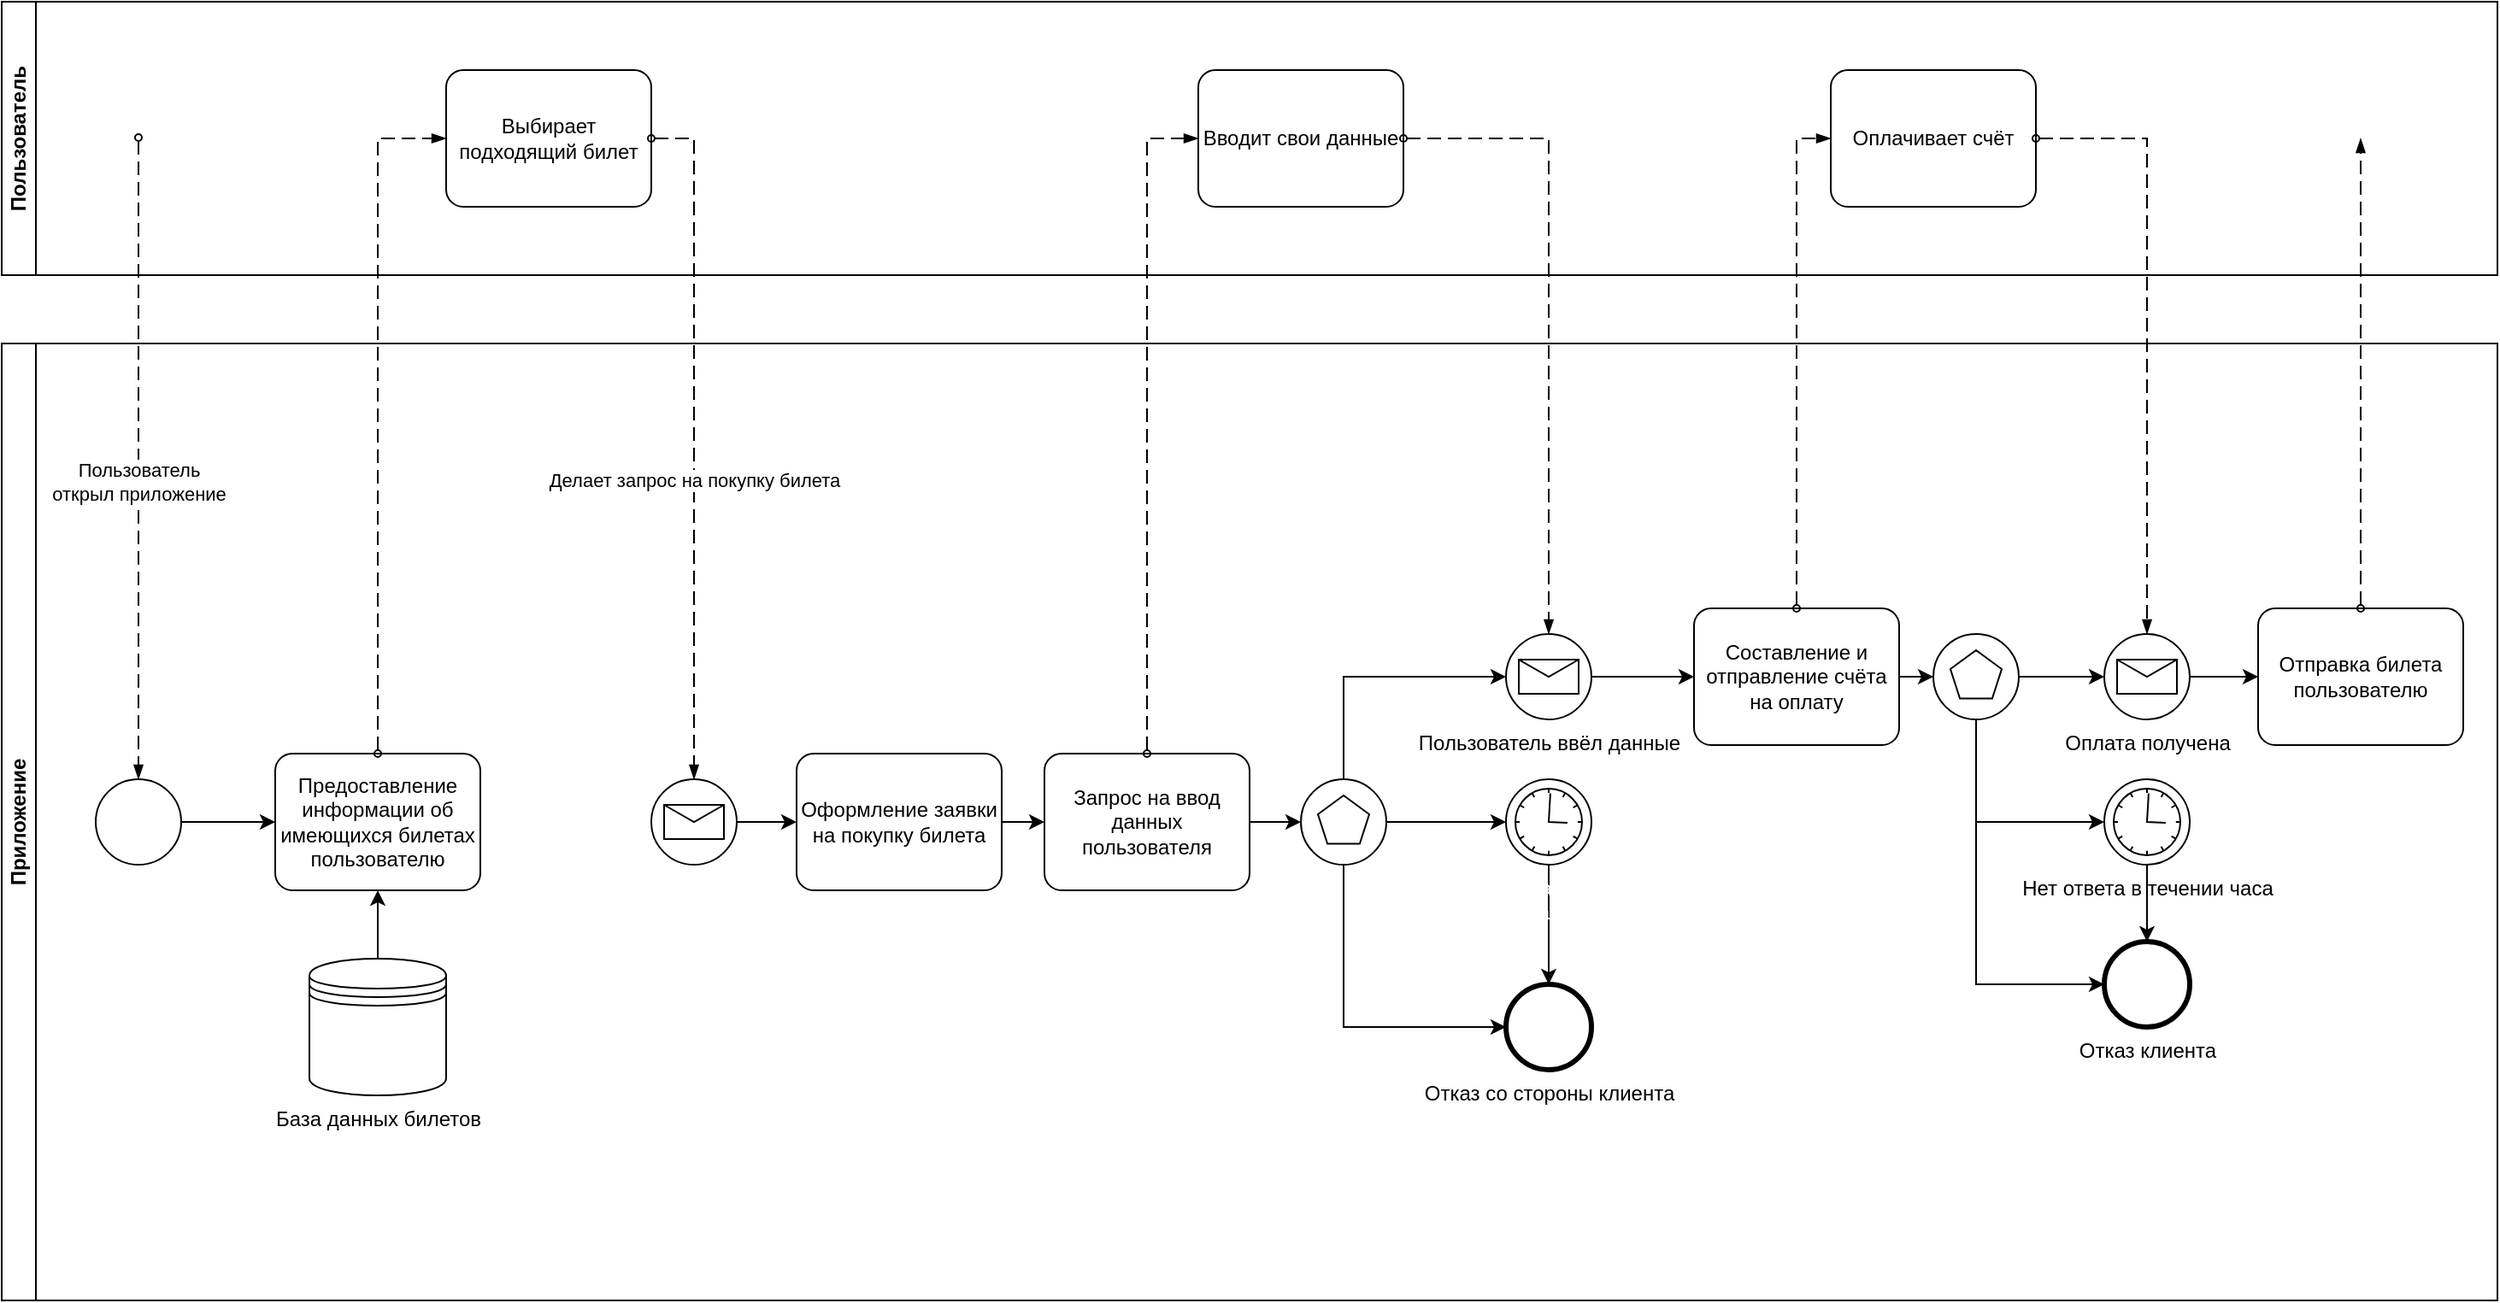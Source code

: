 <mxfile version="21.5.0" type="github">
  <diagram name="Страница 1" id="Ohlh-IQgrTPlPYOMPm_T">
    <mxGraphModel dx="1393" dy="789" grid="1" gridSize="10" guides="1" tooltips="1" connect="1" arrows="1" fold="1" page="1" pageScale="1" pageWidth="1169" pageHeight="827" math="0" shadow="0">
      <root>
        <mxCell id="0" />
        <mxCell id="1" parent="0" />
        <mxCell id="9w5pJ89aPocc1VvUrkY7-5" value="Пользователь&lt;br&gt;" style="swimlane;startSize=20;horizontal=0;html=1;whiteSpace=wrap;" parent="1" vertex="1">
          <mxGeometry width="1460" height="160" as="geometry" />
        </mxCell>
        <mxCell id="9w5pJ89aPocc1VvUrkY7-8" value="" style="dashed=1;dashPattern=8 4;endArrow=blockThin;endFill=1;startArrow=oval;startFill=0;endSize=6;startSize=4;html=1;rounded=0;" parent="9w5pJ89aPocc1VvUrkY7-5" target="9w5pJ89aPocc1VvUrkY7-9" edge="1">
          <mxGeometry width="160" relative="1" as="geometry">
            <mxPoint x="80" y="79.5" as="sourcePoint" />
            <mxPoint x="80" y="440" as="targetPoint" />
          </mxGeometry>
        </mxCell>
        <mxCell id="9w5pJ89aPocc1VvUrkY7-10" value="Пользователь &lt;br&gt;открыл приложение" style="edgeLabel;html=1;align=center;verticalAlign=middle;resizable=0;points=[];" parent="9w5pJ89aPocc1VvUrkY7-8" vertex="1" connectable="0">
          <mxGeometry x="0.068" relative="1" as="geometry">
            <mxPoint y="1" as="offset" />
          </mxGeometry>
        </mxCell>
        <mxCell id="9w5pJ89aPocc1VvUrkY7-16" value="Выбирает подходящий билет" style="points=[[0.25,0,0],[0.5,0,0],[0.75,0,0],[1,0.25,0],[1,0.5,0],[1,0.75,0],[0.75,1,0],[0.5,1,0],[0.25,1,0],[0,0.75,0],[0,0.5,0],[0,0.25,0]];shape=mxgraph.bpmn.task;whiteSpace=wrap;rectStyle=rounded;size=10;html=1;container=1;expand=0;collapsible=0;taskMarker=abstract;" parent="9w5pJ89aPocc1VvUrkY7-5" vertex="1">
          <mxGeometry x="260" y="40" width="120" height="80" as="geometry" />
        </mxCell>
        <mxCell id="9w5pJ89aPocc1VvUrkY7-19" value="" style="dashed=1;dashPattern=8 4;endArrow=blockThin;endFill=1;startArrow=oval;startFill=0;endSize=6;startSize=4;html=1;rounded=0;exitX=1;exitY=0.5;exitDx=0;exitDy=0;exitPerimeter=0;entryX=0.5;entryY=0;entryDx=0;entryDy=0;entryPerimeter=0;" parent="9w5pJ89aPocc1VvUrkY7-5" source="9w5pJ89aPocc1VvUrkY7-16" target="9w5pJ89aPocc1VvUrkY7-18" edge="1">
          <mxGeometry width="160" relative="1" as="geometry">
            <mxPoint x="580" y="340" as="sourcePoint" />
            <mxPoint x="740" y="340" as="targetPoint" />
            <Array as="points">
              <mxPoint x="405" y="80" />
            </Array>
          </mxGeometry>
        </mxCell>
        <mxCell id="9w5pJ89aPocc1VvUrkY7-20" value="Делает запрос на покупку билета" style="edgeLabel;html=1;align=center;verticalAlign=middle;resizable=0;points=[];" parent="9w5pJ89aPocc1VvUrkY7-19" vertex="1" connectable="0">
          <mxGeometry x="0.66" y="-3" relative="1" as="geometry">
            <mxPoint x="3" y="-107" as="offset" />
          </mxGeometry>
        </mxCell>
        <mxCell id="9w5pJ89aPocc1VvUrkY7-36" value="Вводит свои данные" style="points=[[0.25,0,0],[0.5,0,0],[0.75,0,0],[1,0.25,0],[1,0.5,0],[1,0.75,0],[0.75,1,0],[0.5,1,0],[0.25,1,0],[0,0.75,0],[0,0.5,0],[0,0.25,0]];shape=mxgraph.bpmn.task;whiteSpace=wrap;rectStyle=rounded;size=10;html=1;container=1;expand=0;collapsible=0;taskMarker=abstract;" parent="9w5pJ89aPocc1VvUrkY7-5" vertex="1">
          <mxGeometry x="700" y="40" width="120" height="80" as="geometry" />
        </mxCell>
        <mxCell id="9w5pJ89aPocc1VvUrkY7-44" value="Оплачивает счёт" style="points=[[0.25,0,0],[0.5,0,0],[0.75,0,0],[1,0.25,0],[1,0.5,0],[1,0.75,0],[0.75,1,0],[0.5,1,0],[0.25,1,0],[0,0.75,0],[0,0.5,0],[0,0.25,0]];shape=mxgraph.bpmn.task;whiteSpace=wrap;rectStyle=rounded;size=10;html=1;container=1;expand=0;collapsible=0;taskMarker=abstract;" parent="9w5pJ89aPocc1VvUrkY7-5" vertex="1">
          <mxGeometry x="1070" y="40" width="120" height="80" as="geometry" />
        </mxCell>
        <mxCell id="9w5pJ89aPocc1VvUrkY7-6" value="Приложение&lt;br&gt;" style="swimlane;startSize=20;horizontal=0;html=1;whiteSpace=wrap;fontColor=default;labelBackgroundColor=none;" parent="1" vertex="1">
          <mxGeometry y="200" width="1460" height="560" as="geometry" />
        </mxCell>
        <mxCell id="9w5pJ89aPocc1VvUrkY7-12" style="edgeStyle=orthogonalEdgeStyle;rounded=0;orthogonalLoop=1;jettySize=auto;html=1;exitX=1;exitY=0.5;exitDx=0;exitDy=0;exitPerimeter=0;entryX=0;entryY=0.5;entryDx=0;entryDy=0;entryPerimeter=0;" parent="9w5pJ89aPocc1VvUrkY7-6" source="9w5pJ89aPocc1VvUrkY7-9" target="9w5pJ89aPocc1VvUrkY7-11" edge="1">
          <mxGeometry relative="1" as="geometry" />
        </mxCell>
        <mxCell id="9w5pJ89aPocc1VvUrkY7-9" value="" style="points=[[0.145,0.145,0],[0.5,0,0],[0.855,0.145,0],[1,0.5,0],[0.855,0.855,0],[0.5,1,0],[0.145,0.855,0],[0,0.5,0]];shape=mxgraph.bpmn.event;html=1;verticalLabelPosition=bottom;labelBackgroundColor=#ffffff;verticalAlign=top;align=center;perimeter=ellipsePerimeter;outlineConnect=0;aspect=fixed;outline=standard;symbol=general;" parent="9w5pJ89aPocc1VvUrkY7-6" vertex="1">
          <mxGeometry x="55" y="255" width="50" height="50" as="geometry" />
        </mxCell>
        <mxCell id="9w5pJ89aPocc1VvUrkY7-11" value="Предоставление информации об имеющихся билетах пользователю" style="points=[[0.25,0,0],[0.5,0,0],[0.75,0,0],[1,0.25,0],[1,0.5,0],[1,0.75,0],[0.75,1,0],[0.5,1,0],[0.25,1,0],[0,0.75,0],[0,0.5,0],[0,0.25,0]];shape=mxgraph.bpmn.task;whiteSpace=wrap;rectStyle=rounded;size=10;html=1;container=1;expand=0;collapsible=0;taskMarker=abstract;" parent="9w5pJ89aPocc1VvUrkY7-6" vertex="1">
          <mxGeometry x="160" y="240" width="120" height="80" as="geometry" />
        </mxCell>
        <mxCell id="9w5pJ89aPocc1VvUrkY7-14" style="edgeStyle=orthogonalEdgeStyle;rounded=0;orthogonalLoop=1;jettySize=auto;html=1;exitX=0.5;exitY=0;exitDx=0;exitDy=0;entryX=0.5;entryY=1;entryDx=0;entryDy=0;entryPerimeter=0;" parent="9w5pJ89aPocc1VvUrkY7-6" source="9w5pJ89aPocc1VvUrkY7-13" target="9w5pJ89aPocc1VvUrkY7-11" edge="1">
          <mxGeometry relative="1" as="geometry" />
        </mxCell>
        <mxCell id="9w5pJ89aPocc1VvUrkY7-13" value="База данных билетов" style="shape=datastore;html=1;labelPosition=center;verticalLabelPosition=bottom;align=center;verticalAlign=top;" parent="9w5pJ89aPocc1VvUrkY7-6" vertex="1">
          <mxGeometry x="180" y="360" width="80" height="80" as="geometry" />
        </mxCell>
        <mxCell id="9w5pJ89aPocc1VvUrkY7-22" style="edgeStyle=orthogonalEdgeStyle;rounded=0;orthogonalLoop=1;jettySize=auto;html=1;exitX=1;exitY=0.5;exitDx=0;exitDy=0;exitPerimeter=0;entryX=0;entryY=0.5;entryDx=0;entryDy=0;entryPerimeter=0;" parent="9w5pJ89aPocc1VvUrkY7-6" source="9w5pJ89aPocc1VvUrkY7-18" target="9w5pJ89aPocc1VvUrkY7-21" edge="1">
          <mxGeometry relative="1" as="geometry" />
        </mxCell>
        <mxCell id="9w5pJ89aPocc1VvUrkY7-18" value="" style="points=[[0.145,0.145,0],[0.5,0,0],[0.855,0.145,0],[1,0.5,0],[0.855,0.855,0],[0.5,1,0],[0.145,0.855,0],[0,0.5,0]];shape=mxgraph.bpmn.event;html=1;verticalLabelPosition=bottom;labelBackgroundColor=#ffffff;verticalAlign=top;align=center;perimeter=ellipsePerimeter;outlineConnect=0;aspect=fixed;outline=standard;symbol=message;" parent="9w5pJ89aPocc1VvUrkY7-6" vertex="1">
          <mxGeometry x="380" y="255" width="50" height="50" as="geometry" />
        </mxCell>
        <mxCell id="9w5pJ89aPocc1VvUrkY7-24" style="edgeStyle=orthogonalEdgeStyle;rounded=0;orthogonalLoop=1;jettySize=auto;html=1;exitX=1;exitY=0.5;exitDx=0;exitDy=0;exitPerimeter=0;entryX=0;entryY=0.5;entryDx=0;entryDy=0;entryPerimeter=0;" parent="9w5pJ89aPocc1VvUrkY7-6" source="9w5pJ89aPocc1VvUrkY7-21" target="9w5pJ89aPocc1VvUrkY7-23" edge="1">
          <mxGeometry relative="1" as="geometry" />
        </mxCell>
        <mxCell id="9w5pJ89aPocc1VvUrkY7-21" value="Оформление заявки на покупку билета" style="points=[[0.25,0,0],[0.5,0,0],[0.75,0,0],[1,0.25,0],[1,0.5,0],[1,0.75,0],[0.75,1,0],[0.5,1,0],[0.25,1,0],[0,0.75,0],[0,0.5,0],[0,0.25,0]];shape=mxgraph.bpmn.task;whiteSpace=wrap;rectStyle=rounded;size=10;html=1;container=1;expand=0;collapsible=0;taskMarker=abstract;" parent="9w5pJ89aPocc1VvUrkY7-6" vertex="1">
          <mxGeometry x="465" y="240" width="120" height="80" as="geometry" />
        </mxCell>
        <mxCell id="9w5pJ89aPocc1VvUrkY7-28" style="edgeStyle=orthogonalEdgeStyle;rounded=0;orthogonalLoop=1;jettySize=auto;html=1;exitX=1;exitY=0.5;exitDx=0;exitDy=0;exitPerimeter=0;entryX=0;entryY=0.5;entryDx=0;entryDy=0;entryPerimeter=0;" parent="9w5pJ89aPocc1VvUrkY7-6" source="9w5pJ89aPocc1VvUrkY7-23" target="9w5pJ89aPocc1VvUrkY7-27" edge="1">
          <mxGeometry relative="1" as="geometry" />
        </mxCell>
        <mxCell id="9w5pJ89aPocc1VvUrkY7-23" value="Запрос на ввод данных пользователя" style="points=[[0.25,0,0],[0.5,0,0],[0.75,0,0],[1,0.25,0],[1,0.5,0],[1,0.75,0],[0.75,1,0],[0.5,1,0],[0.25,1,0],[0,0.75,0],[0,0.5,0],[0,0.25,0]];shape=mxgraph.bpmn.task;whiteSpace=wrap;rectStyle=rounded;size=10;html=1;container=1;expand=0;collapsible=0;taskMarker=abstract;" parent="9w5pJ89aPocc1VvUrkY7-6" vertex="1">
          <mxGeometry x="610" y="240" width="120" height="80" as="geometry" />
        </mxCell>
        <mxCell id="9w5pJ89aPocc1VvUrkY7-30" style="edgeStyle=orthogonalEdgeStyle;rounded=0;orthogonalLoop=1;jettySize=auto;html=1;exitX=1;exitY=0.5;exitDx=0;exitDy=0;exitPerimeter=0;entryX=0;entryY=0.5;entryDx=0;entryDy=0;entryPerimeter=0;" parent="9w5pJ89aPocc1VvUrkY7-6" source="9w5pJ89aPocc1VvUrkY7-27" target="9w5pJ89aPocc1VvUrkY7-29" edge="1">
          <mxGeometry relative="1" as="geometry" />
        </mxCell>
        <mxCell id="9w5pJ89aPocc1VvUrkY7-32" style="edgeStyle=orthogonalEdgeStyle;rounded=0;orthogonalLoop=1;jettySize=auto;html=1;exitX=0.5;exitY=1;exitDx=0;exitDy=0;exitPerimeter=0;entryX=0;entryY=0.5;entryDx=0;entryDy=0;entryPerimeter=0;" parent="9w5pJ89aPocc1VvUrkY7-6" source="9w5pJ89aPocc1VvUrkY7-27" target="9w5pJ89aPocc1VvUrkY7-31" edge="1">
          <mxGeometry relative="1" as="geometry">
            <mxPoint x="785" y="380" as="targetPoint" />
          </mxGeometry>
        </mxCell>
        <mxCell id="9w5pJ89aPocc1VvUrkY7-34" style="edgeStyle=orthogonalEdgeStyle;rounded=0;orthogonalLoop=1;jettySize=auto;html=1;exitX=0.5;exitY=0;exitDx=0;exitDy=0;exitPerimeter=0;entryX=0;entryY=0.5;entryDx=0;entryDy=0;entryPerimeter=0;" parent="9w5pJ89aPocc1VvUrkY7-6" source="9w5pJ89aPocc1VvUrkY7-27" target="9w5pJ89aPocc1VvUrkY7-33" edge="1">
          <mxGeometry relative="1" as="geometry" />
        </mxCell>
        <mxCell id="9w5pJ89aPocc1VvUrkY7-27" value="" style="points=[[0.145,0.145,0],[0.5,0,0],[0.855,0.145,0],[1,0.5,0],[0.855,0.855,0],[0.5,1,0],[0.145,0.855,0],[0,0.5,0]];shape=mxgraph.bpmn.event;html=1;verticalLabelPosition=bottom;labelBackgroundColor=#ffffff;verticalAlign=top;align=center;perimeter=ellipsePerimeter;outlineConnect=0;aspect=fixed;outline=standard;symbol=multiple;" parent="9w5pJ89aPocc1VvUrkY7-6" vertex="1">
          <mxGeometry x="760" y="255" width="50" height="50" as="geometry" />
        </mxCell>
        <mxCell id="9w5pJ89aPocc1VvUrkY7-38" value="" style="edgeStyle=orthogonalEdgeStyle;rounded=0;orthogonalLoop=1;jettySize=auto;html=1;" parent="9w5pJ89aPocc1VvUrkY7-6" source="9w5pJ89aPocc1VvUrkY7-29" target="9w5pJ89aPocc1VvUrkY7-31" edge="1">
          <mxGeometry relative="1" as="geometry" />
        </mxCell>
        <mxCell id="9w5pJ89aPocc1VvUrkY7-29" value="&lt;font&gt;Нет ответа в течении &lt;br&gt;часа&lt;br&gt;&lt;/font&gt;" style="points=[[0.145,0.145,0],[0.5,0,0],[0.855,0.145,0],[1,0.5,0],[0.855,0.855,0],[0.5,1,0],[0.145,0.855,0],[0,0.5,0]];shape=mxgraph.bpmn.event;html=1;verticalLabelPosition=bottom;labelBackgroundColor=none;verticalAlign=top;align=center;perimeter=ellipsePerimeter;outlineConnect=0;aspect=fixed;outline=standard;symbol=timer;fontColor=#FFFFFF;" parent="9w5pJ89aPocc1VvUrkY7-6" vertex="1">
          <mxGeometry x="880" y="255" width="50" height="50" as="geometry" />
        </mxCell>
        <mxCell id="9w5pJ89aPocc1VvUrkY7-31" value="Отказ со стороны клиента" style="points=[[0.145,0.145,0],[0.5,0,0],[0.855,0.145,0],[1,0.5,0],[0.855,0.855,0],[0.5,1,0],[0.145,0.855,0],[0,0.5,0]];shape=mxgraph.bpmn.event;html=1;verticalLabelPosition=bottom;labelBackgroundColor=none;verticalAlign=top;align=center;perimeter=ellipsePerimeter;outlineConnect=0;aspect=fixed;outline=end;symbol=terminate2;" parent="9w5pJ89aPocc1VvUrkY7-6" vertex="1">
          <mxGeometry x="880" y="375" width="50" height="50" as="geometry" />
        </mxCell>
        <mxCell id="9w5pJ89aPocc1VvUrkY7-40" style="edgeStyle=orthogonalEdgeStyle;rounded=0;orthogonalLoop=1;jettySize=auto;html=1;exitX=1;exitY=0.5;exitDx=0;exitDy=0;exitPerimeter=0;entryX=0;entryY=0.5;entryDx=0;entryDy=0;entryPerimeter=0;" parent="9w5pJ89aPocc1VvUrkY7-6" source="9w5pJ89aPocc1VvUrkY7-33" target="9w5pJ89aPocc1VvUrkY7-39" edge="1">
          <mxGeometry relative="1" as="geometry" />
        </mxCell>
        <mxCell id="9w5pJ89aPocc1VvUrkY7-33" value="Пользователь ввёл данные" style="points=[[0.145,0.145,0],[0.5,0,0],[0.855,0.145,0],[1,0.5,0],[0.855,0.855,0],[0.5,1,0],[0.145,0.855,0],[0,0.5,0]];shape=mxgraph.bpmn.event;html=1;verticalLabelPosition=bottom;labelBackgroundColor=none;verticalAlign=top;align=center;perimeter=ellipsePerimeter;outlineConnect=0;aspect=fixed;outline=standard;symbol=message;" parent="9w5pJ89aPocc1VvUrkY7-6" vertex="1">
          <mxGeometry x="880" y="170" width="50" height="50" as="geometry" />
        </mxCell>
        <mxCell id="9w5pJ89aPocc1VvUrkY7-43" style="edgeStyle=orthogonalEdgeStyle;rounded=0;orthogonalLoop=1;jettySize=auto;html=1;exitX=1;exitY=0.5;exitDx=0;exitDy=0;exitPerimeter=0;entryX=0;entryY=0.5;entryDx=0;entryDy=0;entryPerimeter=0;" parent="9w5pJ89aPocc1VvUrkY7-6" source="9w5pJ89aPocc1VvUrkY7-39" target="9w5pJ89aPocc1VvUrkY7-42" edge="1">
          <mxGeometry relative="1" as="geometry" />
        </mxCell>
        <mxCell id="9w5pJ89aPocc1VvUrkY7-39" value="Составление и отправление счёта на оплату" style="points=[[0.25,0,0],[0.5,0,0],[0.75,0,0],[1,0.25,0],[1,0.5,0],[1,0.75,0],[0.75,1,0],[0.5,1,0],[0.25,1,0],[0,0.75,0],[0,0.5,0],[0,0.25,0]];shape=mxgraph.bpmn.task;whiteSpace=wrap;rectStyle=rounded;size=10;html=1;container=1;expand=0;collapsible=0;taskMarker=abstract;" parent="9w5pJ89aPocc1VvUrkY7-6" vertex="1">
          <mxGeometry x="990" y="155" width="120" height="80" as="geometry" />
        </mxCell>
        <mxCell id="9w5pJ89aPocc1VvUrkY7-47" style="edgeStyle=orthogonalEdgeStyle;rounded=0;orthogonalLoop=1;jettySize=auto;html=1;exitX=1;exitY=0.5;exitDx=0;exitDy=0;exitPerimeter=0;entryX=0;entryY=0.5;entryDx=0;entryDy=0;entryPerimeter=0;" parent="9w5pJ89aPocc1VvUrkY7-6" source="9w5pJ89aPocc1VvUrkY7-42" target="9w5pJ89aPocc1VvUrkY7-46" edge="1">
          <mxGeometry relative="1" as="geometry" />
        </mxCell>
        <mxCell id="9w5pJ89aPocc1VvUrkY7-51" style="edgeStyle=orthogonalEdgeStyle;rounded=0;orthogonalLoop=1;jettySize=auto;html=1;exitX=0.5;exitY=1;exitDx=0;exitDy=0;exitPerimeter=0;entryX=0;entryY=0.5;entryDx=0;entryDy=0;entryPerimeter=0;" parent="9w5pJ89aPocc1VvUrkY7-6" source="9w5pJ89aPocc1VvUrkY7-42" target="9w5pJ89aPocc1VvUrkY7-50" edge="1">
          <mxGeometry relative="1" as="geometry" />
        </mxCell>
        <mxCell id="9w5pJ89aPocc1VvUrkY7-54" style="edgeStyle=orthogonalEdgeStyle;rounded=0;orthogonalLoop=1;jettySize=auto;html=1;exitX=0.5;exitY=1;exitDx=0;exitDy=0;exitPerimeter=0;entryX=0;entryY=0.5;entryDx=0;entryDy=0;entryPerimeter=0;" parent="9w5pJ89aPocc1VvUrkY7-6" source="9w5pJ89aPocc1VvUrkY7-42" target="9w5pJ89aPocc1VvUrkY7-52" edge="1">
          <mxGeometry relative="1" as="geometry" />
        </mxCell>
        <mxCell id="9w5pJ89aPocc1VvUrkY7-42" value="" style="points=[[0.145,0.145,0],[0.5,0,0],[0.855,0.145,0],[1,0.5,0],[0.855,0.855,0],[0.5,1,0],[0.145,0.855,0],[0,0.5,0]];shape=mxgraph.bpmn.event;html=1;verticalLabelPosition=bottom;labelBackgroundColor=#ffffff;verticalAlign=top;align=center;perimeter=ellipsePerimeter;outlineConnect=0;aspect=fixed;outline=standard;symbol=multiple;" parent="9w5pJ89aPocc1VvUrkY7-6" vertex="1">
          <mxGeometry x="1130" y="170" width="50" height="50" as="geometry" />
        </mxCell>
        <mxCell id="9w5pJ89aPocc1VvUrkY7-56" style="edgeStyle=orthogonalEdgeStyle;rounded=0;orthogonalLoop=1;jettySize=auto;html=1;exitX=1;exitY=0.5;exitDx=0;exitDy=0;exitPerimeter=0;entryX=0;entryY=0.5;entryDx=0;entryDy=0;entryPerimeter=0;" parent="9w5pJ89aPocc1VvUrkY7-6" source="9w5pJ89aPocc1VvUrkY7-46" target="9w5pJ89aPocc1VvUrkY7-55" edge="1">
          <mxGeometry relative="1" as="geometry" />
        </mxCell>
        <mxCell id="9w5pJ89aPocc1VvUrkY7-46" value="Оплата получена" style="points=[[0.145,0.145,0],[0.5,0,0],[0.855,0.145,0],[1,0.5,0],[0.855,0.855,0],[0.5,1,0],[0.145,0.855,0],[0,0.5,0]];shape=mxgraph.bpmn.event;html=1;verticalLabelPosition=bottom;labelBackgroundColor=none;verticalAlign=top;align=center;perimeter=ellipsePerimeter;outlineConnect=0;aspect=fixed;outline=standard;symbol=message;" parent="9w5pJ89aPocc1VvUrkY7-6" vertex="1">
          <mxGeometry x="1230" y="170" width="50" height="50" as="geometry" />
        </mxCell>
        <mxCell id="9w5pJ89aPocc1VvUrkY7-53" style="edgeStyle=orthogonalEdgeStyle;rounded=0;orthogonalLoop=1;jettySize=auto;html=1;exitX=0.5;exitY=1;exitDx=0;exitDy=0;exitPerimeter=0;entryX=0.5;entryY=0;entryDx=0;entryDy=0;entryPerimeter=0;" parent="9w5pJ89aPocc1VvUrkY7-6" source="9w5pJ89aPocc1VvUrkY7-50" target="9w5pJ89aPocc1VvUrkY7-52" edge="1">
          <mxGeometry relative="1" as="geometry" />
        </mxCell>
        <mxCell id="9w5pJ89aPocc1VvUrkY7-50" value="Нет ответа в течении часа" style="points=[[0.145,0.145,0],[0.5,0,0],[0.855,0.145,0],[1,0.5,0],[0.855,0.855,0],[0.5,1,0],[0.145,0.855,0],[0,0.5,0]];shape=mxgraph.bpmn.event;html=1;verticalLabelPosition=bottom;labelBackgroundColor=none;verticalAlign=top;align=center;perimeter=ellipsePerimeter;outlineConnect=0;aspect=fixed;outline=standard;symbol=timer;" parent="9w5pJ89aPocc1VvUrkY7-6" vertex="1">
          <mxGeometry x="1230" y="255" width="50" height="50" as="geometry" />
        </mxCell>
        <mxCell id="9w5pJ89aPocc1VvUrkY7-52" value="Отказ клиента" style="points=[[0.145,0.145,0],[0.5,0,0],[0.855,0.145,0],[1,0.5,0],[0.855,0.855,0],[0.5,1,0],[0.145,0.855,0],[0,0.5,0]];shape=mxgraph.bpmn.event;html=1;verticalLabelPosition=bottom;labelBackgroundColor=none;verticalAlign=top;align=center;perimeter=ellipsePerimeter;outlineConnect=0;aspect=fixed;outline=end;symbol=terminate2;" parent="9w5pJ89aPocc1VvUrkY7-6" vertex="1">
          <mxGeometry x="1230" y="350" width="50" height="50" as="geometry" />
        </mxCell>
        <mxCell id="9w5pJ89aPocc1VvUrkY7-55" value="Отправка билета пользователю" style="points=[[0.25,0,0],[0.5,0,0],[0.75,0,0],[1,0.25,0],[1,0.5,0],[1,0.75,0],[0.75,1,0],[0.5,1,0],[0.25,1,0],[0,0.75,0],[0,0.5,0],[0,0.25,0]];shape=mxgraph.bpmn.task;whiteSpace=wrap;rectStyle=rounded;size=10;html=1;container=1;expand=0;collapsible=0;taskMarker=abstract;" parent="9w5pJ89aPocc1VvUrkY7-6" vertex="1">
          <mxGeometry x="1320" y="155" width="120" height="80" as="geometry" />
        </mxCell>
        <mxCell id="9w5pJ89aPocc1VvUrkY7-15" value="" style="dashed=1;dashPattern=8 4;endArrow=blockThin;endFill=1;startArrow=oval;startFill=0;endSize=6;startSize=4;html=1;rounded=0;exitX=0.5;exitY=0;exitDx=0;exitDy=0;exitPerimeter=0;entryX=0;entryY=0.5;entryDx=0;entryDy=0;entryPerimeter=0;" parent="1" source="9w5pJ89aPocc1VvUrkY7-11" target="9w5pJ89aPocc1VvUrkY7-16" edge="1">
          <mxGeometry width="160" relative="1" as="geometry">
            <mxPoint x="580" y="340" as="sourcePoint" />
            <mxPoint x="220" y="80" as="targetPoint" />
            <Array as="points">
              <mxPoint x="220" y="80" />
            </Array>
          </mxGeometry>
        </mxCell>
        <mxCell id="9w5pJ89aPocc1VvUrkY7-35" value="" style="dashed=1;dashPattern=8 4;endArrow=blockThin;endFill=1;startArrow=oval;startFill=0;endSize=6;startSize=4;html=1;rounded=0;exitX=0.5;exitY=0;exitDx=0;exitDy=0;exitPerimeter=0;entryX=0;entryY=0.5;entryDx=0;entryDy=0;entryPerimeter=0;" parent="1" source="9w5pJ89aPocc1VvUrkY7-23" target="9w5pJ89aPocc1VvUrkY7-36" edge="1">
          <mxGeometry width="160" relative="1" as="geometry">
            <mxPoint x="940" y="440" as="sourcePoint" />
            <mxPoint x="670" y="80" as="targetPoint" />
            <Array as="points">
              <mxPoint x="670" y="80" />
            </Array>
          </mxGeometry>
        </mxCell>
        <mxCell id="9w5pJ89aPocc1VvUrkY7-37" value="" style="dashed=1;dashPattern=8 4;endArrow=blockThin;endFill=1;startArrow=oval;startFill=0;endSize=6;startSize=4;html=1;rounded=0;exitX=1;exitY=0.5;exitDx=0;exitDy=0;exitPerimeter=0;entryX=0.5;entryY=0;entryDx=0;entryDy=0;entryPerimeter=0;" parent="1" source="9w5pJ89aPocc1VvUrkY7-36" target="9w5pJ89aPocc1VvUrkY7-33" edge="1">
          <mxGeometry width="160" relative="1" as="geometry">
            <mxPoint x="940" y="340" as="sourcePoint" />
            <mxPoint x="1100" y="340" as="targetPoint" />
            <Array as="points">
              <mxPoint x="905" y="80" />
            </Array>
          </mxGeometry>
        </mxCell>
        <mxCell id="9w5pJ89aPocc1VvUrkY7-45" value="" style="dashed=1;dashPattern=8 4;endArrow=blockThin;endFill=1;startArrow=oval;startFill=0;endSize=6;startSize=4;html=1;rounded=0;exitX=0.5;exitY=0;exitDx=0;exitDy=0;exitPerimeter=0;entryX=0;entryY=0.5;entryDx=0;entryDy=0;entryPerimeter=0;" parent="1" source="9w5pJ89aPocc1VvUrkY7-39" target="9w5pJ89aPocc1VvUrkY7-44" edge="1">
          <mxGeometry width="160" relative="1" as="geometry">
            <mxPoint x="1110" y="340" as="sourcePoint" />
            <mxPoint x="1270" y="340" as="targetPoint" />
            <Array as="points">
              <mxPoint x="1050" y="80" />
            </Array>
          </mxGeometry>
        </mxCell>
        <mxCell id="9w5pJ89aPocc1VvUrkY7-49" value="" style="dashed=1;dashPattern=8 4;endArrow=blockThin;endFill=1;startArrow=oval;startFill=0;endSize=6;startSize=4;html=1;rounded=0;exitX=1;exitY=0.5;exitDx=0;exitDy=0;exitPerimeter=0;entryX=0.5;entryY=0;entryDx=0;entryDy=0;entryPerimeter=0;" parent="1" source="9w5pJ89aPocc1VvUrkY7-44" target="9w5pJ89aPocc1VvUrkY7-46" edge="1">
          <mxGeometry width="160" relative="1" as="geometry">
            <mxPoint x="1320" y="340" as="sourcePoint" />
            <mxPoint x="1480" y="340" as="targetPoint" />
            <Array as="points">
              <mxPoint x="1255" y="80" />
            </Array>
          </mxGeometry>
        </mxCell>
        <mxCell id="9w5pJ89aPocc1VvUrkY7-57" value="" style="dashed=1;dashPattern=8 4;endArrow=blockThin;endFill=1;startArrow=oval;startFill=0;endSize=6;startSize=4;html=1;rounded=0;exitX=0.5;exitY=0;exitDx=0;exitDy=0;exitPerimeter=0;" parent="1" source="9w5pJ89aPocc1VvUrkY7-55" edge="1">
          <mxGeometry width="160" relative="1" as="geometry">
            <mxPoint x="1320" y="440" as="sourcePoint" />
            <mxPoint x="1380" y="80" as="targetPoint" />
          </mxGeometry>
        </mxCell>
      </root>
    </mxGraphModel>
  </diagram>
</mxfile>
